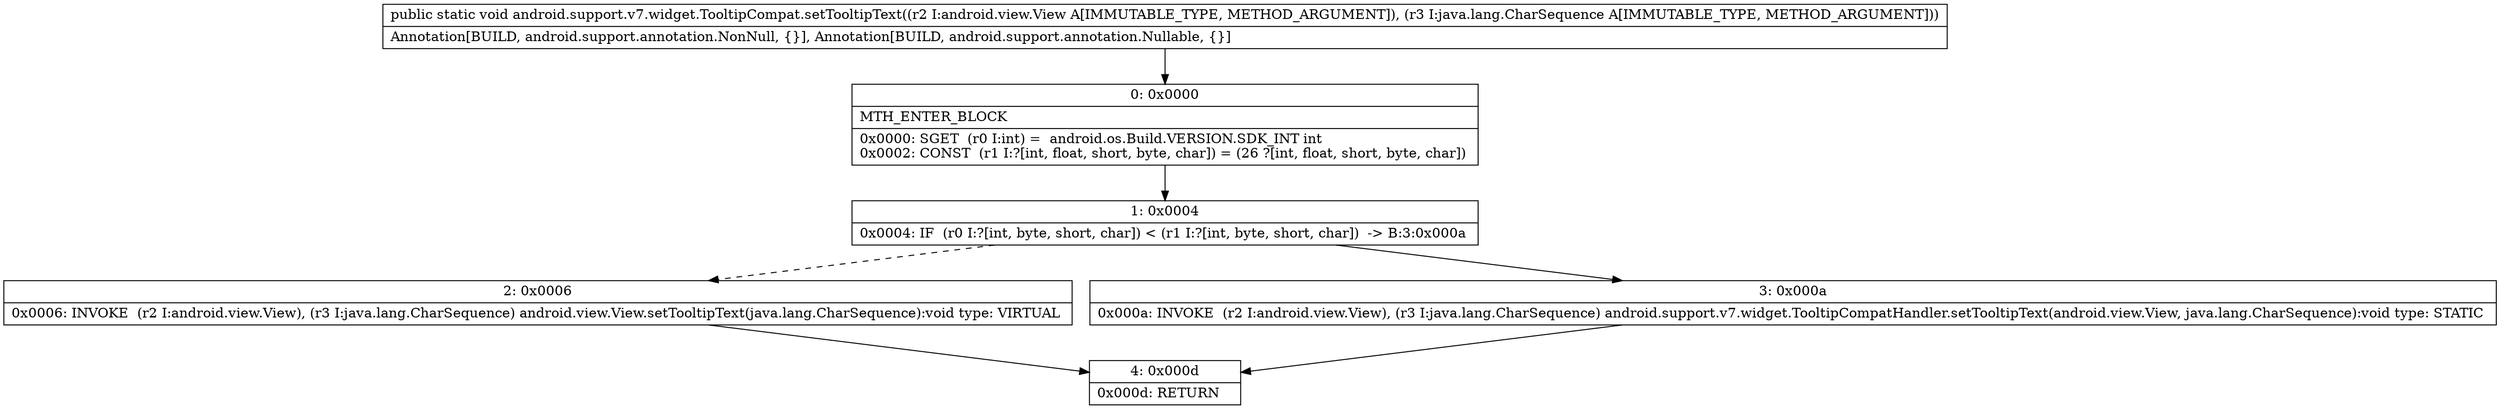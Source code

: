 digraph "CFG forandroid.support.v7.widget.TooltipCompat.setTooltipText(Landroid\/view\/View;Ljava\/lang\/CharSequence;)V" {
Node_0 [shape=record,label="{0\:\ 0x0000|MTH_ENTER_BLOCK\l|0x0000: SGET  (r0 I:int) =  android.os.Build.VERSION.SDK_INT int \l0x0002: CONST  (r1 I:?[int, float, short, byte, char]) = (26 ?[int, float, short, byte, char]) \l}"];
Node_1 [shape=record,label="{1\:\ 0x0004|0x0004: IF  (r0 I:?[int, byte, short, char]) \< (r1 I:?[int, byte, short, char])  \-\> B:3:0x000a \l}"];
Node_2 [shape=record,label="{2\:\ 0x0006|0x0006: INVOKE  (r2 I:android.view.View), (r3 I:java.lang.CharSequence) android.view.View.setTooltipText(java.lang.CharSequence):void type: VIRTUAL \l}"];
Node_3 [shape=record,label="{3\:\ 0x000a|0x000a: INVOKE  (r2 I:android.view.View), (r3 I:java.lang.CharSequence) android.support.v7.widget.TooltipCompatHandler.setTooltipText(android.view.View, java.lang.CharSequence):void type: STATIC \l}"];
Node_4 [shape=record,label="{4\:\ 0x000d|0x000d: RETURN   \l}"];
MethodNode[shape=record,label="{public static void android.support.v7.widget.TooltipCompat.setTooltipText((r2 I:android.view.View A[IMMUTABLE_TYPE, METHOD_ARGUMENT]), (r3 I:java.lang.CharSequence A[IMMUTABLE_TYPE, METHOD_ARGUMENT]))  | Annotation[BUILD, android.support.annotation.NonNull, \{\}], Annotation[BUILD, android.support.annotation.Nullable, \{\}]\l}"];
MethodNode -> Node_0;
Node_0 -> Node_1;
Node_1 -> Node_2[style=dashed];
Node_1 -> Node_3;
Node_2 -> Node_4;
Node_3 -> Node_4;
}

